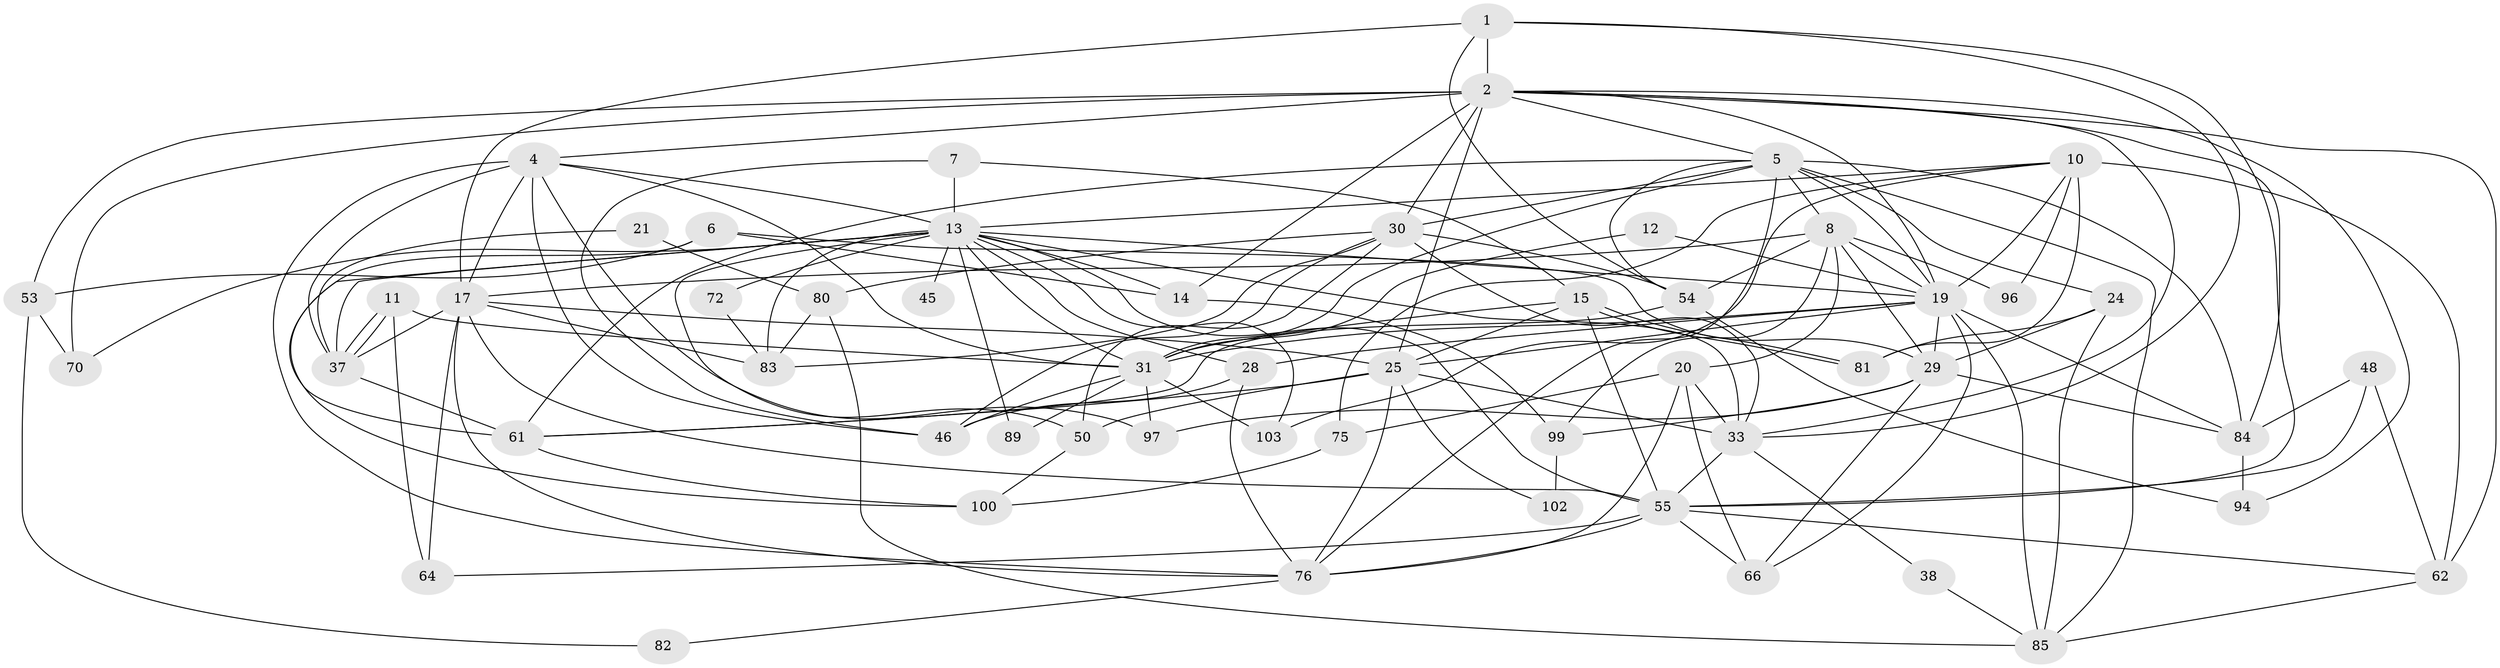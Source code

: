 // original degree distribution, {2: 0.16363636363636364, 5: 0.20909090909090908, 4: 0.2818181818181818, 3: 0.21818181818181817, 7: 0.01818181818181818, 6: 0.08181818181818182, 9: 0.00909090909090909, 8: 0.01818181818181818}
// Generated by graph-tools (version 1.1) at 2025/18/03/04/25 18:18:31]
// undirected, 55 vertices, 150 edges
graph export_dot {
graph [start="1"]
  node [color=gray90,style=filled];
  1 [super="+9"];
  2 [super="+3+59+22+60"];
  4 [super="+26"];
  5 [super="+34+52"];
  6 [super="+57"];
  7 [super="+78"];
  8 [super="+18"];
  10 [super="+51"];
  11;
  12 [super="+74"];
  13 [super="+36+16+27"];
  14;
  15 [super="+58"];
  17 [super="+71"];
  19 [super="+23+49"];
  20 [super="+32"];
  21;
  24 [super="+63"];
  25 [super="+73+104"];
  28;
  29 [super="+90+65"];
  30 [super="+107"];
  31 [super="+40+44"];
  33 [super="+39"];
  37 [super="+43"];
  38;
  45;
  46 [super="+77"];
  48;
  50;
  53;
  54 [super="+93+110"];
  55 [super="+69+87"];
  61 [super="+105"];
  62;
  64;
  66 [super="+67"];
  70;
  72;
  75 [super="+109"];
  76 [super="+106"];
  80 [super="+88"];
  81;
  82;
  83;
  84 [super="+86"];
  85;
  89;
  94;
  96;
  97;
  99;
  100;
  102;
  103;
  1 -- 33;
  1 -- 55;
  1 -- 54;
  1 -- 2;
  1 -- 17;
  2 -- 94;
  2 -- 25;
  2 -- 30 [weight=2];
  2 -- 70;
  2 -- 53;
  2 -- 19;
  2 -- 4;
  2 -- 62;
  2 -- 14;
  2 -- 84;
  2 -- 33;
  2 -- 5;
  4 -- 37;
  4 -- 97;
  4 -- 46;
  4 -- 13;
  4 -- 31;
  4 -- 76;
  4 -- 17;
  5 -- 8 [weight=2];
  5 -- 84;
  5 -- 85;
  5 -- 24;
  5 -- 61;
  5 -- 30;
  5 -- 31 [weight=2];
  5 -- 54;
  5 -- 19;
  5 -- 76;
  6 -- 14;
  6 -- 61;
  6 -- 53;
  6 -- 29;
  7 -- 13 [weight=2];
  7 -- 15;
  7 -- 46;
  8 -- 99 [weight=2];
  8 -- 96;
  8 -- 20;
  8 -- 19;
  8 -- 29;
  8 -- 54;
  8 -- 17;
  10 -- 96;
  10 -- 81;
  10 -- 103;
  10 -- 62 [weight=2];
  10 -- 19;
  10 -- 75;
  10 -- 13;
  11 -- 37;
  11 -- 37;
  11 -- 64;
  11 -- 31;
  12 -- 19 [weight=2];
  12 -- 31;
  13 -- 100;
  13 -- 45 [weight=2];
  13 -- 70;
  13 -- 50;
  13 -- 19;
  13 -- 83;
  13 -- 37 [weight=2];
  13 -- 72;
  13 -- 89;
  13 -- 55;
  13 -- 33 [weight=2];
  13 -- 103;
  13 -- 14;
  13 -- 28;
  13 -- 31;
  14 -- 99;
  15 -- 81;
  15 -- 81;
  15 -- 25;
  15 -- 31;
  15 -- 55;
  17 -- 64;
  17 -- 25;
  17 -- 83;
  17 -- 37;
  17 -- 55;
  17 -- 76;
  19 -- 85;
  19 -- 28;
  19 -- 66;
  19 -- 84;
  19 -- 25;
  19 -- 29;
  19 -- 31;
  20 -- 33;
  20 -- 76;
  20 -- 75;
  20 -- 66;
  21 -- 37;
  21 -- 80;
  24 -- 85;
  24 -- 81;
  24 -- 29;
  25 -- 50;
  25 -- 61;
  25 -- 102;
  25 -- 76;
  25 -- 33;
  28 -- 46;
  28 -- 76;
  29 -- 97;
  29 -- 99;
  29 -- 66;
  29 -- 84;
  30 -- 83;
  30 -- 80;
  30 -- 50;
  30 -- 46;
  30 -- 54;
  30 -- 33;
  31 -- 46 [weight=2];
  31 -- 103;
  31 -- 97 [weight=2];
  31 -- 89;
  33 -- 55;
  33 -- 38;
  37 -- 61;
  38 -- 85;
  48 -- 62;
  48 -- 84;
  48 -- 55;
  50 -- 100;
  53 -- 70;
  53 -- 82;
  54 -- 61;
  54 -- 94;
  55 -- 62;
  55 -- 64;
  55 -- 76;
  55 -- 66;
  61 -- 100;
  62 -- 85;
  72 -- 83;
  75 -- 100;
  76 -- 82;
  80 -- 83;
  80 -- 85;
  84 -- 94;
  99 -- 102;
}
